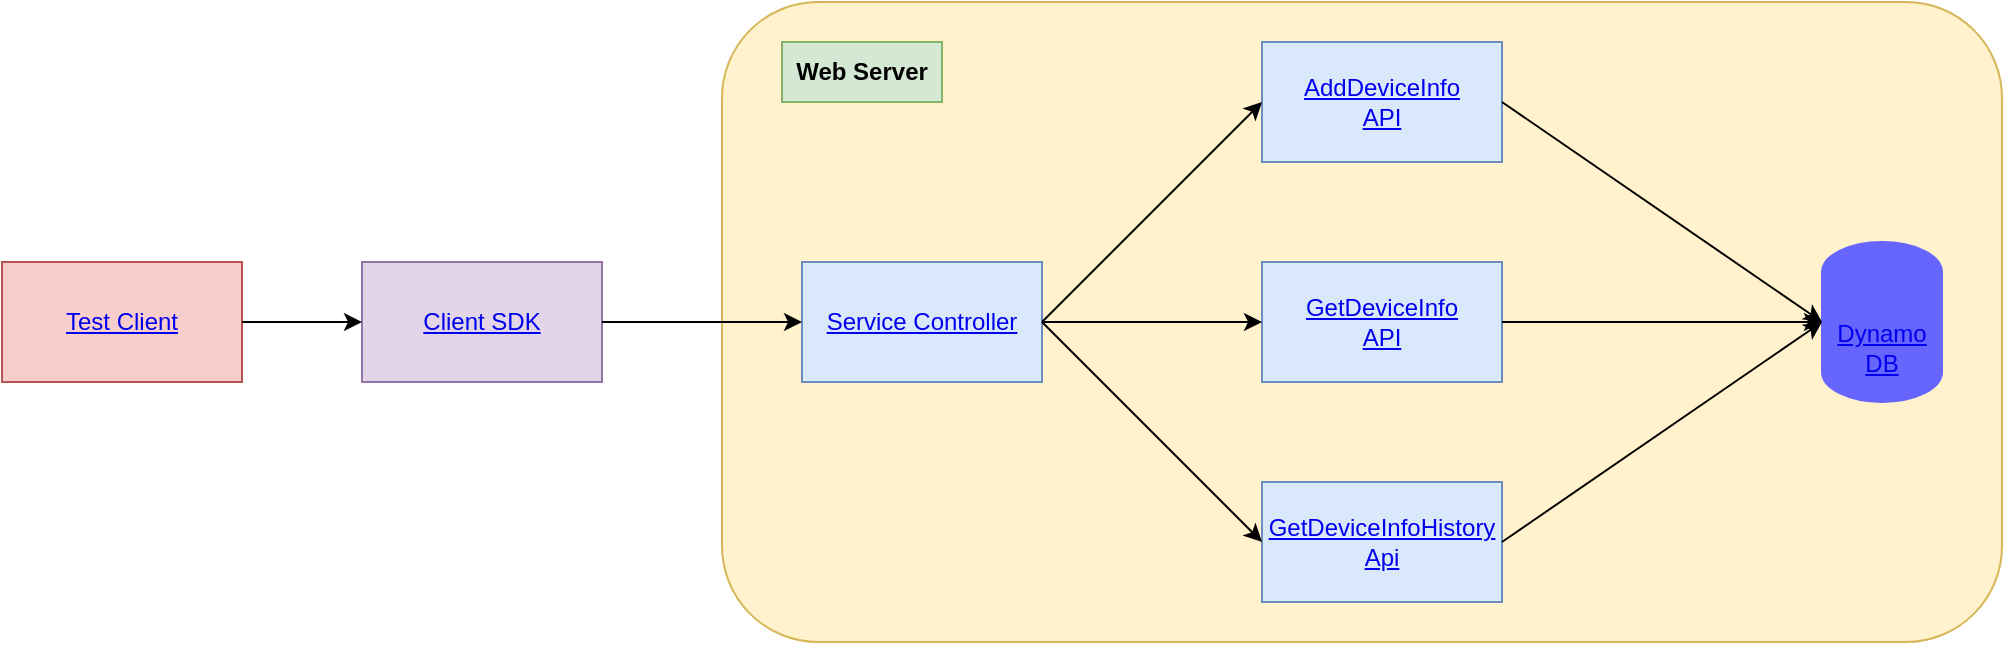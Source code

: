<mxfile version="21.6.1" type="github">
  <diagram name="Page-1" id="w-7wnPWW__VSV4ovLG3k">
    <mxGraphModel dx="954" dy="647" grid="1" gridSize="10" guides="1" tooltips="1" connect="1" arrows="1" fold="1" page="1" pageScale="1" pageWidth="850" pageHeight="1100" math="0" shadow="0">
      <root>
        <mxCell id="0" />
        <mxCell id="1" parent="0" />
        <mxCell id="CQrydEJHtmNIfERD3x5x-16" value="" style="rounded=1;whiteSpace=wrap;html=1;fillColor=#fff2cc;strokeColor=#d6b656;" vertex="1" parent="1">
          <mxGeometry x="500" y="160" width="640" height="320" as="geometry" />
        </mxCell>
        <mxCell id="CQrydEJHtmNIfERD3x5x-3" value="&lt;a href=&quot;https://github.com/varindersinghatwal/DeviceTracking/blob/main/src/main/java/com/device/tracking/TestApiUsingSDK.java&quot;&gt;Test Client&lt;/a&gt;" style="rounded=0;whiteSpace=wrap;html=1;fillColor=#f8cecc;strokeColor=#b85450;" vertex="1" parent="1">
          <mxGeometry x="140" y="290" width="120" height="60" as="geometry" />
        </mxCell>
        <mxCell id="CQrydEJHtmNIfERD3x5x-4" value="&lt;a href=&quot;https://github.com/varindersinghatwal/DeviceTracking/blob/main/src/main/java/com/device/tracking/client/DeviceTrackingClientSDK.java&quot;&gt;Client SDK&lt;/a&gt;" style="rounded=0;whiteSpace=wrap;html=1;fillColor=#e1d5e7;strokeColor=#9673a6;" vertex="1" parent="1">
          <mxGeometry x="320" y="290" width="120" height="60" as="geometry" />
        </mxCell>
        <mxCell id="CQrydEJHtmNIfERD3x5x-5" value="&lt;a href=&quot;https://github.com/varindersinghatwal/DeviceTracking/blob/main/src/main/java/com/device/tracking/controllers/DeviceRecordController.java&quot;&gt;Service Controller&lt;/a&gt;" style="rounded=0;whiteSpace=wrap;html=1;fillColor=#dae8fc;strokeColor=#6c8ebf;" vertex="1" parent="1">
          <mxGeometry x="540" y="290" width="120" height="60" as="geometry" />
        </mxCell>
        <mxCell id="CQrydEJHtmNIfERD3x5x-6" value="&lt;a href=&quot;https://github.com/varindersinghatwal/DeviceTracking/blob/main/src/main/java/com/device/tracking/handlers/AddDeviceInfoHandler.java&quot;&gt;AddDeviceInfo&lt;br&gt;API&lt;/a&gt;" style="rounded=0;whiteSpace=wrap;html=1;fillColor=#dae8fc;strokeColor=#6c8ebf;" vertex="1" parent="1">
          <mxGeometry x="770" y="180" width="120" height="60" as="geometry" />
        </mxCell>
        <mxCell id="CQrydEJHtmNIfERD3x5x-7" value="&lt;a href=&quot;https://github.com/varindersinghatwal/DeviceTracking/blob/main/src/main/java/com/device/tracking/handlers/GetDeviceInfoHandler.java&quot;&gt;GetDeviceInfo&lt;br&gt;API&lt;/a&gt;" style="rounded=0;whiteSpace=wrap;html=1;fillColor=#dae8fc;strokeColor=#6c8ebf;" vertex="1" parent="1">
          <mxGeometry x="770" y="290" width="120" height="60" as="geometry" />
        </mxCell>
        <mxCell id="CQrydEJHtmNIfERD3x5x-8" value="&lt;a href=&quot;https://github.com/varindersinghatwal/DeviceTracking/blob/main/src/main/java/com/device/tracking/handlers/GetDeviceInfoHandler.java&quot;&gt;GetDeviceInfoHistory&lt;br&gt;Api&lt;/a&gt;" style="rounded=0;whiteSpace=wrap;html=1;fillColor=#dae8fc;strokeColor=#6c8ebf;" vertex="1" parent="1">
          <mxGeometry x="770" y="400" width="120" height="60" as="geometry" />
        </mxCell>
        <mxCell id="CQrydEJHtmNIfERD3x5x-9" value="" style="endArrow=classic;html=1;rounded=0;entryX=0;entryY=0.5;entryDx=0;entryDy=0;exitX=1;exitY=0.5;exitDx=0;exitDy=0;" edge="1" parent="1" source="CQrydEJHtmNIfERD3x5x-5" target="CQrydEJHtmNIfERD3x5x-6">
          <mxGeometry width="50" height="50" relative="1" as="geometry">
            <mxPoint x="610" y="360" as="sourcePoint" />
            <mxPoint x="660" y="310" as="targetPoint" />
          </mxGeometry>
        </mxCell>
        <mxCell id="CQrydEJHtmNIfERD3x5x-10" value="" style="endArrow=classic;html=1;rounded=0;exitX=1;exitY=0.5;exitDx=0;exitDy=0;entryX=0;entryY=0.5;entryDx=0;entryDy=0;" edge="1" parent="1" source="CQrydEJHtmNIfERD3x5x-5" target="CQrydEJHtmNIfERD3x5x-8">
          <mxGeometry width="50" height="50" relative="1" as="geometry">
            <mxPoint x="610" y="360" as="sourcePoint" />
            <mxPoint x="660" y="310" as="targetPoint" />
          </mxGeometry>
        </mxCell>
        <mxCell id="CQrydEJHtmNIfERD3x5x-11" value="" style="endArrow=classic;html=1;rounded=0;entryX=0;entryY=0.5;entryDx=0;entryDy=0;exitX=1;exitY=0.5;exitDx=0;exitDy=0;" edge="1" parent="1" source="CQrydEJHtmNIfERD3x5x-5" target="CQrydEJHtmNIfERD3x5x-7">
          <mxGeometry width="50" height="50" relative="1" as="geometry">
            <mxPoint x="610" y="360" as="sourcePoint" />
            <mxPoint x="660" y="310" as="targetPoint" />
          </mxGeometry>
        </mxCell>
        <mxCell id="CQrydEJHtmNIfERD3x5x-12" value="&lt;a href=&quot;https://github.com/varindersinghatwal/DeviceTracking/blob/main/src/main/java/com/device/tracking/accessors/DeviceRecordDAO.java&quot;&gt;Dynamo&lt;br&gt;DB&lt;/a&gt;" style="shape=cylinder3;whiteSpace=wrap;html=1;boundedLbl=1;backgroundOutline=1;size=15;fillColor=#6666FF;strokeColor=#6666FF;" vertex="1" parent="1">
          <mxGeometry x="1050" y="280" width="60" height="80" as="geometry" />
        </mxCell>
        <mxCell id="CQrydEJHtmNIfERD3x5x-13" value="" style="endArrow=classic;html=1;rounded=0;exitX=1;exitY=0.5;exitDx=0;exitDy=0;" edge="1" parent="1" source="CQrydEJHtmNIfERD3x5x-6">
          <mxGeometry width="50" height="50" relative="1" as="geometry">
            <mxPoint x="610" y="360" as="sourcePoint" />
            <mxPoint x="1050" y="320" as="targetPoint" />
          </mxGeometry>
        </mxCell>
        <mxCell id="CQrydEJHtmNIfERD3x5x-14" value="" style="endArrow=classic;html=1;rounded=0;exitX=1;exitY=0.5;exitDx=0;exitDy=0;entryX=0;entryY=0.5;entryDx=0;entryDy=0;entryPerimeter=0;" edge="1" parent="1" source="CQrydEJHtmNIfERD3x5x-7" target="CQrydEJHtmNIfERD3x5x-12">
          <mxGeometry width="50" height="50" relative="1" as="geometry">
            <mxPoint x="610" y="360" as="sourcePoint" />
            <mxPoint x="660" y="310" as="targetPoint" />
          </mxGeometry>
        </mxCell>
        <mxCell id="CQrydEJHtmNIfERD3x5x-15" value="" style="endArrow=classic;html=1;rounded=0;exitX=1;exitY=0.5;exitDx=0;exitDy=0;" edge="1" parent="1" source="CQrydEJHtmNIfERD3x5x-8">
          <mxGeometry width="50" height="50" relative="1" as="geometry">
            <mxPoint x="610" y="360" as="sourcePoint" />
            <mxPoint x="1050" y="320" as="targetPoint" />
          </mxGeometry>
        </mxCell>
        <mxCell id="CQrydEJHtmNIfERD3x5x-17" value="&lt;b&gt;Web Server&lt;/b&gt;" style="text;html=1;strokeColor=#82b366;fillColor=#d5e8d4;align=center;verticalAlign=middle;whiteSpace=wrap;rounded=0;" vertex="1" parent="1">
          <mxGeometry x="530" y="180" width="80" height="30" as="geometry" />
        </mxCell>
        <mxCell id="CQrydEJHtmNIfERD3x5x-18" value="" style="endArrow=classic;html=1;rounded=0;exitX=1;exitY=0.5;exitDx=0;exitDy=0;entryX=0;entryY=0.5;entryDx=0;entryDy=0;" edge="1" parent="1" source="CQrydEJHtmNIfERD3x5x-4" target="CQrydEJHtmNIfERD3x5x-5">
          <mxGeometry width="50" height="50" relative="1" as="geometry">
            <mxPoint x="670" y="360" as="sourcePoint" />
            <mxPoint x="720" y="310" as="targetPoint" />
          </mxGeometry>
        </mxCell>
        <mxCell id="CQrydEJHtmNIfERD3x5x-19" value="" style="endArrow=classic;html=1;rounded=0;exitX=1;exitY=0.5;exitDx=0;exitDy=0;entryX=0;entryY=0.5;entryDx=0;entryDy=0;" edge="1" parent="1" source="CQrydEJHtmNIfERD3x5x-3" target="CQrydEJHtmNIfERD3x5x-4">
          <mxGeometry width="50" height="50" relative="1" as="geometry">
            <mxPoint x="560" y="360" as="sourcePoint" />
            <mxPoint x="610" y="310" as="targetPoint" />
          </mxGeometry>
        </mxCell>
      </root>
    </mxGraphModel>
  </diagram>
</mxfile>
